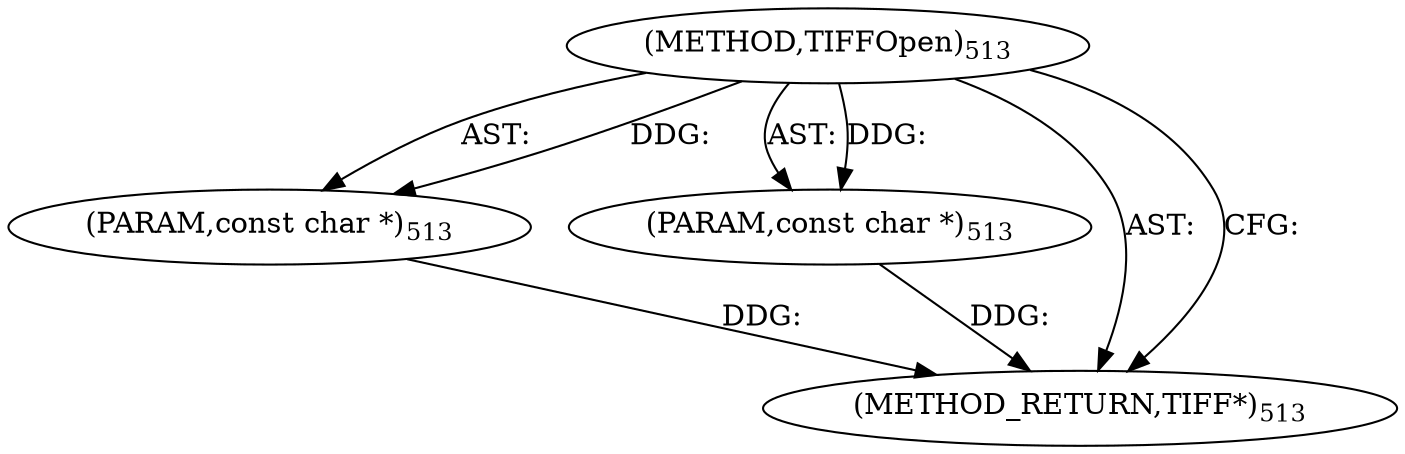 digraph "TIFFOpen" {  
"9028" [label = <(METHOD,TIFFOpen)<SUB>513</SUB>> ]
"9029" [label = <(PARAM,const char *)<SUB>513</SUB>> ]
"9030" [label = <(PARAM,const char *)<SUB>513</SUB>> ]
"9031" [label = <(METHOD_RETURN,TIFF*)<SUB>513</SUB>> ]
  "9028" -> "9029"  [ label = "AST: "] 
  "9028" -> "9030"  [ label = "AST: "] 
  "9028" -> "9031"  [ label = "AST: "] 
  "9028" -> "9031"  [ label = "CFG: "] 
  "9029" -> "9031"  [ label = "DDG: "] 
  "9030" -> "9031"  [ label = "DDG: "] 
  "9028" -> "9029"  [ label = "DDG: "] 
  "9028" -> "9030"  [ label = "DDG: "] 
}
